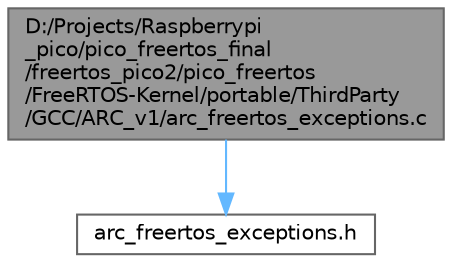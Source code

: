 digraph "D:/Projects/Raspberrypi_pico/pico_freertos_final/freertos_pico2/pico_freertos/FreeRTOS-Kernel/portable/ThirdParty/GCC/ARC_v1/arc_freertos_exceptions.c"
{
 // LATEX_PDF_SIZE
  bgcolor="transparent";
  edge [fontname=Helvetica,fontsize=10,labelfontname=Helvetica,labelfontsize=10];
  node [fontname=Helvetica,fontsize=10,shape=box,height=0.2,width=0.4];
  Node1 [id="Node000001",label="D:/Projects/Raspberrypi\l_pico/pico_freertos_final\l/freertos_pico2/pico_freertos\l/FreeRTOS-Kernel/portable/ThirdParty\l/GCC/ARC_v1/arc_freertos_exceptions.c",height=0.2,width=0.4,color="gray40", fillcolor="grey60", style="filled", fontcolor="black",tooltip="exception processing for freertos"];
  Node1 -> Node2 [id="edge1_Node000001_Node000002",color="steelblue1",style="solid",tooltip=" "];
  Node2 [id="Node000002",label="arc_freertos_exceptions.h",height=0.2,width=0.4,color="grey40", fillcolor="white", style="filled",URL="$_a_r_c__v1_2arc__freertos__exceptions_8h.html",tooltip=" "];
}
